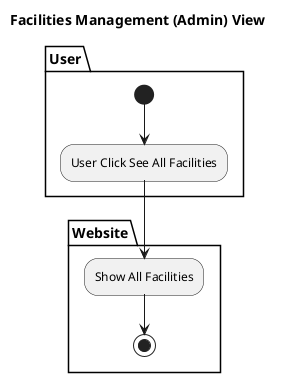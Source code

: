 @startuml
title Facilities Management (Admin) View
partition User {
(*)  --> "User Click See All Facilities"
}

partition Website {
"User Click See All Facilities" --> "Show All Facilities"
--> (*)
}
@enduml
